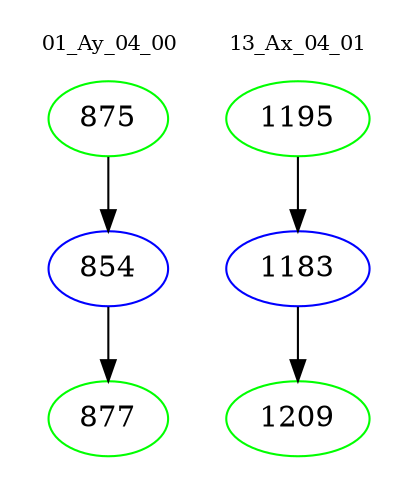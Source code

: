 digraph{
subgraph cluster_0 {
color = white
label = "01_Ay_04_00";
fontsize=10;
T0_875 [label="875", color="green"]
T0_875 -> T0_854 [color="black"]
T0_854 [label="854", color="blue"]
T0_854 -> T0_877 [color="black"]
T0_877 [label="877", color="green"]
}
subgraph cluster_1 {
color = white
label = "13_Ax_04_01";
fontsize=10;
T1_1195 [label="1195", color="green"]
T1_1195 -> T1_1183 [color="black"]
T1_1183 [label="1183", color="blue"]
T1_1183 -> T1_1209 [color="black"]
T1_1209 [label="1209", color="green"]
}
}
